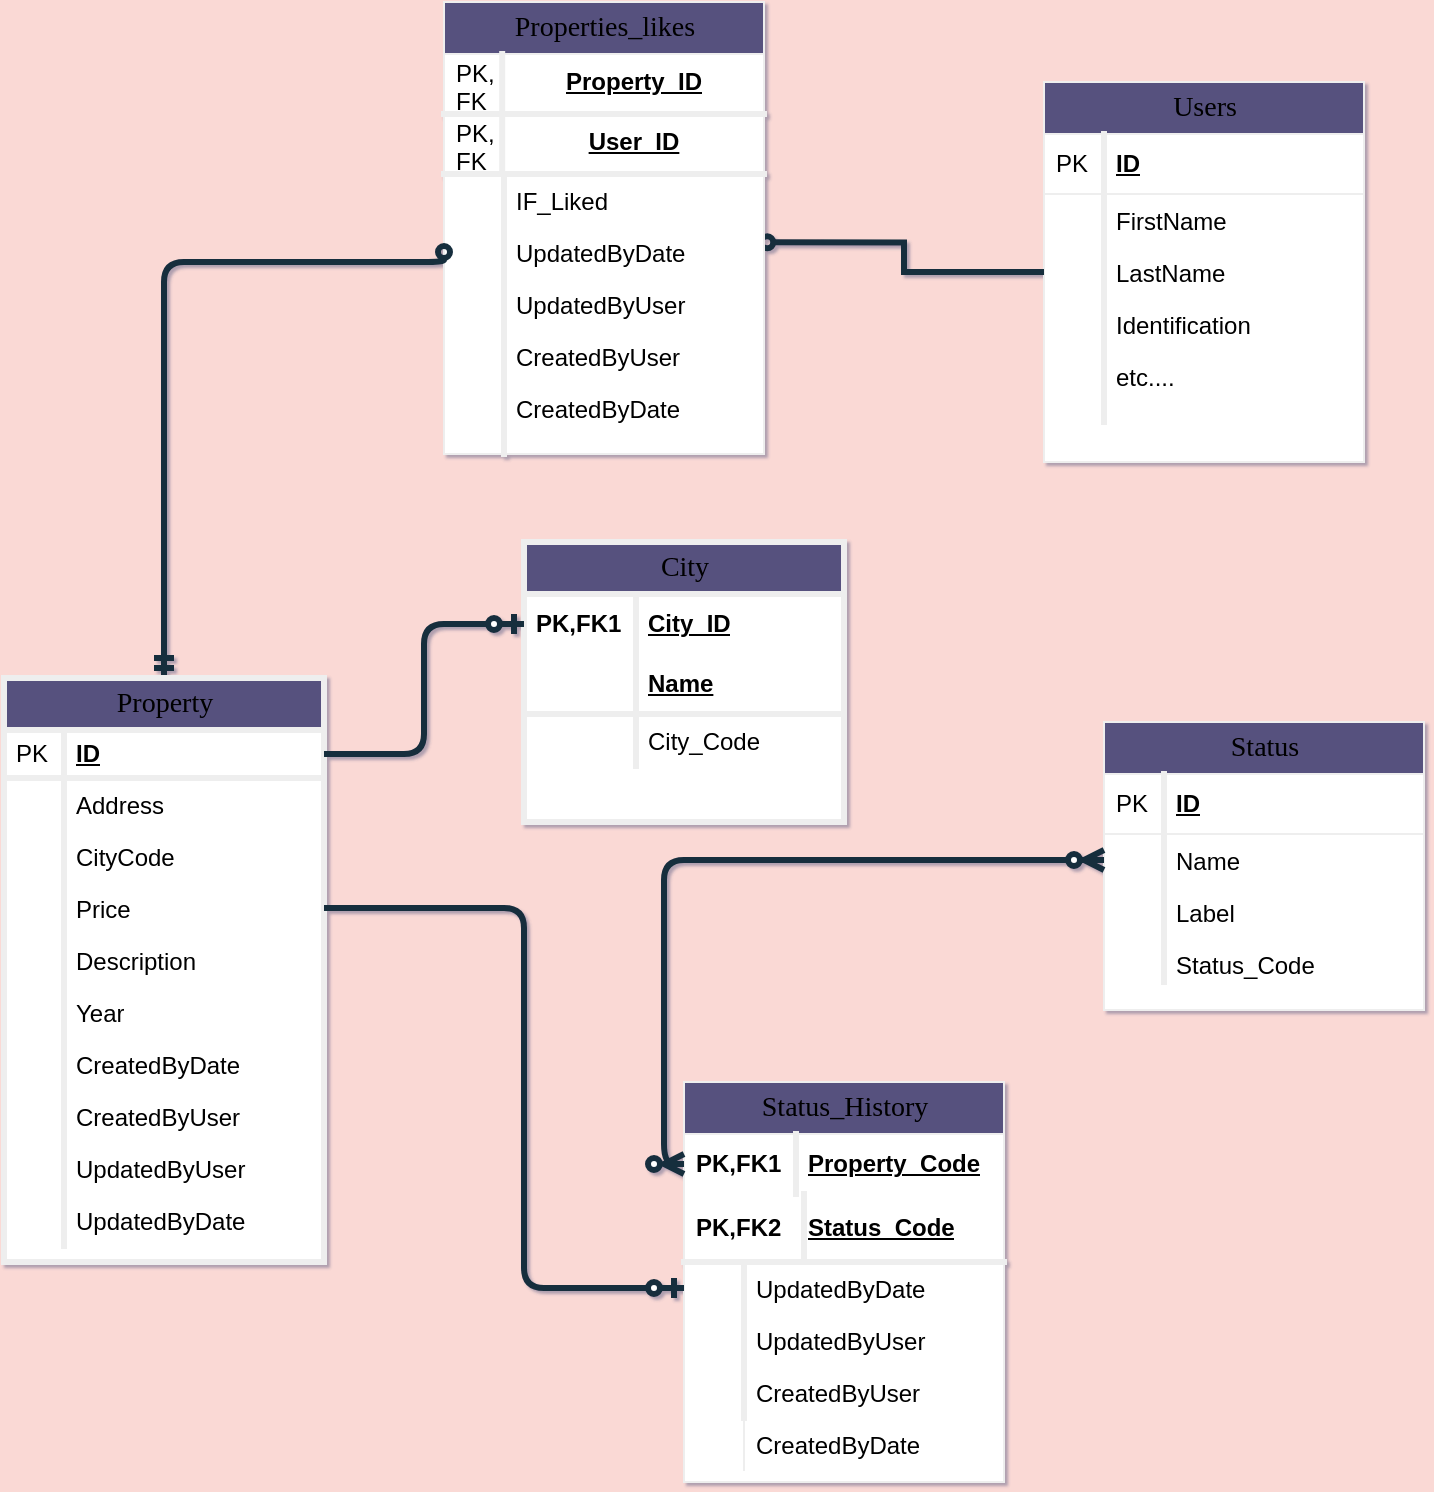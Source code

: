 <mxfile version="20.3.3" type="google"><diagram name="Page-1" id="e56a1550-8fbb-45ad-956c-1786394a9013"><mxGraphModel grid="1" page="1" gridSize="10" guides="1" tooltips="1" connect="1" arrows="1" fold="1" pageScale="1" pageWidth="1100" pageHeight="850" background="#FAD9D5" math="0" shadow="1"><root><mxCell id="0"/><mxCell id="1" parent="0"/><mxCell id="2e49270ec7c68f3f-1" value="City" style="swimlane;html=1;fontStyle=0;childLayout=stackLayout;horizontal=1;startSize=26;fillColor=#56517E;horizontalStack=0;resizeParent=1;resizeLast=0;collapsible=1;marginBottom=0;swimlaneFillColor=#ffffff;align=center;rounded=0;shadow=0;comic=0;labelBackgroundColor=none;strokeWidth=3;fontFamily=Verdana;fontSize=14;strokeColor=#EEEEEE;fontColor=#000000;" vertex="1" parent="1"><mxGeometry x="470" y="300" width="160" height="140" as="geometry"/></mxCell><mxCell id="2e49270ec7c68f3f-2" value="City_ID" style="shape=partialRectangle;top=0;left=0;right=0;bottom=0;html=1;align=left;verticalAlign=middle;fillColor=none;spacingLeft=60;spacingRight=4;whiteSpace=wrap;overflow=hidden;rotatable=0;points=[[0,0.5],[1,0.5]];portConstraint=eastwest;dropTarget=0;fontStyle=5;strokeColor=#EEEEEE;fontColor=#000000;strokeWidth=3;" vertex="1" parent="2e49270ec7c68f3f-1"><mxGeometry y="26" width="160" height="30" as="geometry"/></mxCell><mxCell id="2e49270ec7c68f3f-3" value="PK,FK1" style="shape=partialRectangle;fontStyle=1;top=0;left=0;bottom=0;html=1;fillColor=none;align=left;verticalAlign=middle;spacingLeft=4;spacingRight=4;whiteSpace=wrap;overflow=hidden;rotatable=0;points=[];portConstraint=eastwest;part=1;strokeColor=#EEEEEE;fontColor=#000000;strokeWidth=3;" vertex="1" connectable="0" parent="2e49270ec7c68f3f-2"><mxGeometry width="56" height="30" as="geometry"/></mxCell><mxCell id="2e49270ec7c68f3f-4" value="Name" style="shape=partialRectangle;top=0;left=0;right=0;bottom=1;html=1;align=left;verticalAlign=middle;fillColor=none;spacingLeft=60;spacingRight=4;whiteSpace=wrap;overflow=hidden;rotatable=0;points=[[0,0.5],[1,0.5]];portConstraint=eastwest;dropTarget=0;fontStyle=5;strokeColor=#EEEEEE;fontColor=#000000;strokeWidth=3;" vertex="1" parent="2e49270ec7c68f3f-1"><mxGeometry y="56" width="160" height="30" as="geometry"/></mxCell><mxCell id="2e49270ec7c68f3f-5" value="" style="shape=partialRectangle;fontStyle=1;top=0;left=0;bottom=0;html=1;fillColor=none;align=left;verticalAlign=middle;spacingLeft=4;spacingRight=4;whiteSpace=wrap;overflow=hidden;rotatable=0;points=[];portConstraint=eastwest;part=1;strokeColor=#EEEEEE;fontColor=#000000;strokeWidth=3;" connectable="0" vertex="1" parent="2e49270ec7c68f3f-4"><mxGeometry width="56" height="30" as="geometry"/></mxCell><mxCell id="2e49270ec7c68f3f-6" value="City_Code" style="shape=partialRectangle;top=0;left=0;right=0;bottom=0;html=1;align=left;verticalAlign=top;fillColor=none;spacingLeft=60;spacingRight=4;whiteSpace=wrap;overflow=hidden;rotatable=0;points=[[0,0.5],[1,0.5]];portConstraint=eastwest;dropTarget=0;strokeColor=#EEEEEE;fontColor=#000000;strokeWidth=3;" vertex="1" parent="2e49270ec7c68f3f-1"><mxGeometry y="86" width="160" height="26" as="geometry"/></mxCell><mxCell id="2e49270ec7c68f3f-7" value="" style="shape=partialRectangle;top=0;left=0;bottom=0;html=1;fillColor=none;align=left;verticalAlign=top;spacingLeft=4;spacingRight=4;whiteSpace=wrap;overflow=hidden;rotatable=0;points=[];portConstraint=eastwest;part=1;strokeColor=#EEEEEE;fontColor=#000000;strokeWidth=3;" vertex="1" connectable="0" parent="2e49270ec7c68f3f-6"><mxGeometry width="56" height="26" as="geometry"/></mxCell><mxCell id="2e49270ec7c68f3f-8" value="Users" style="swimlane;html=1;fontStyle=0;childLayout=stackLayout;horizontal=1;startSize=26;fillColor=#56517E;horizontalStack=0;resizeParent=1;resizeLast=0;collapsible=1;marginBottom=0;swimlaneFillColor=#ffffff;align=center;rounded=0;shadow=0;comic=0;labelBackgroundColor=none;strokeWidth=1;fontFamily=Verdana;fontSize=14;swimlaneLine=1;strokeColor=#EEEEEE;fontColor=#000000;" vertex="1" parent="1"><mxGeometry x="730" y="70" width="160" height="190" as="geometry"/></mxCell><mxCell id="2e49270ec7c68f3f-9" value="ID" style="shape=partialRectangle;top=0;left=0;right=0;bottom=1;html=1;align=left;verticalAlign=middle;fillColor=none;spacingLeft=34;spacingRight=4;whiteSpace=wrap;overflow=hidden;rotatable=0;points=[[0,0.5],[1,0.5]];portConstraint=eastwest;dropTarget=0;fontStyle=5;strokeColor=#EEEEEE;fontColor=#000000;" vertex="1" parent="2e49270ec7c68f3f-8"><mxGeometry y="26" width="160" height="30" as="geometry"/></mxCell><mxCell id="2e49270ec7c68f3f-10" value="PK" style="shape=partialRectangle;top=0;left=0;bottom=0;html=1;fillColor=none;align=left;verticalAlign=middle;spacingLeft=4;spacingRight=4;whiteSpace=wrap;overflow=hidden;rotatable=0;points=[];portConstraint=eastwest;part=1;strokeColor=#EEEEEE;fontColor=#000000;strokeWidth=3;" vertex="1" connectable="0" parent="2e49270ec7c68f3f-9"><mxGeometry width="30" height="30" as="geometry"/></mxCell><mxCell id="2e49270ec7c68f3f-11" value="FirstName" style="shape=partialRectangle;top=0;left=0;right=0;bottom=0;html=1;align=left;verticalAlign=top;fillColor=none;spacingLeft=34;spacingRight=4;whiteSpace=wrap;overflow=hidden;rotatable=0;points=[[0,0.5],[1,0.5]];portConstraint=eastwest;dropTarget=0;strokeColor=#EEEEEE;fontColor=#000000;" vertex="1" parent="2e49270ec7c68f3f-8"><mxGeometry y="56" width="160" height="26" as="geometry"/></mxCell><mxCell id="2e49270ec7c68f3f-12" value="" style="shape=partialRectangle;top=0;left=0;bottom=0;html=1;fillColor=none;align=left;verticalAlign=top;spacingLeft=4;spacingRight=4;whiteSpace=wrap;overflow=hidden;rotatable=0;points=[];portConstraint=eastwest;part=1;strokeColor=#EEEEEE;fontColor=#000000;strokeWidth=3;" vertex="1" connectable="0" parent="2e49270ec7c68f3f-11"><mxGeometry width="30" height="26" as="geometry"/></mxCell><mxCell id="3BH56TQerW1DQNUdhVZi-28" value="LastName" style="shape=partialRectangle;top=0;left=0;right=0;bottom=0;html=1;align=left;verticalAlign=top;fillColor=none;spacingLeft=34;spacingRight=4;whiteSpace=wrap;overflow=hidden;rotatable=0;points=[[0,0.5],[1,0.5]];portConstraint=eastwest;dropTarget=0;strokeColor=#EEEEEE;fontColor=#000000;" vertex="1" parent="2e49270ec7c68f3f-8"><mxGeometry y="82" width="160" height="26" as="geometry"/></mxCell><mxCell id="3BH56TQerW1DQNUdhVZi-29" value="" style="shape=partialRectangle;top=0;left=0;bottom=0;html=1;fillColor=none;align=left;verticalAlign=top;spacingLeft=4;spacingRight=4;whiteSpace=wrap;overflow=hidden;rotatable=0;points=[];portConstraint=eastwest;part=1;strokeColor=#EEEEEE;fontColor=#000000;strokeWidth=3;" connectable="0" vertex="1" parent="3BH56TQerW1DQNUdhVZi-28"><mxGeometry width="30" height="26" as="geometry"/></mxCell><mxCell id="3BH56TQerW1DQNUdhVZi-30" value="Identification" style="shape=partialRectangle;top=0;left=0;right=0;bottom=0;html=1;align=left;verticalAlign=top;fillColor=none;spacingLeft=34;spacingRight=4;whiteSpace=wrap;overflow=hidden;rotatable=0;points=[[0,0.5],[1,0.5]];portConstraint=eastwest;dropTarget=0;strokeColor=#EEEEEE;fontColor=#000000;" vertex="1" parent="2e49270ec7c68f3f-8"><mxGeometry y="108" width="160" height="26" as="geometry"/></mxCell><mxCell id="3BH56TQerW1DQNUdhVZi-31" value="" style="shape=partialRectangle;top=0;left=0;bottom=0;html=1;fillColor=none;align=left;verticalAlign=top;spacingLeft=4;spacingRight=4;whiteSpace=wrap;overflow=hidden;rotatable=0;points=[];portConstraint=eastwest;part=1;strokeColor=#EEEEEE;fontColor=#000000;strokeWidth=3;" connectable="0" vertex="1" parent="3BH56TQerW1DQNUdhVZi-30"><mxGeometry width="30" height="26" as="geometry"/></mxCell><mxCell id="3BH56TQerW1DQNUdhVZi-32" value="etc...." style="shape=partialRectangle;top=0;left=0;right=0;bottom=0;html=1;align=left;verticalAlign=top;fillColor=none;spacingLeft=34;spacingRight=4;whiteSpace=wrap;overflow=hidden;rotatable=0;points=[[0,0.5],[1,0.5]];portConstraint=eastwest;dropTarget=0;strokeColor=#EEEEEE;fontColor=#000000;" vertex="1" parent="2e49270ec7c68f3f-8"><mxGeometry y="134" width="160" height="26" as="geometry"/></mxCell><mxCell id="3BH56TQerW1DQNUdhVZi-33" value="" style="shape=partialRectangle;top=0;left=0;bottom=0;html=1;fillColor=none;align=left;verticalAlign=top;spacingLeft=4;spacingRight=4;whiteSpace=wrap;overflow=hidden;rotatable=0;points=[];portConstraint=eastwest;part=1;strokeColor=#EEEEEE;fontColor=#000000;strokeWidth=3;" connectable="0" vertex="1" parent="3BH56TQerW1DQNUdhVZi-32"><mxGeometry width="30" height="26" as="geometry"/></mxCell><mxCell id="2e49270ec7c68f3f-17" value="" style="shape=partialRectangle;top=0;left=0;right=0;bottom=0;html=1;align=left;verticalAlign=top;fillColor=none;spacingLeft=34;spacingRight=4;whiteSpace=wrap;overflow=hidden;rotatable=0;points=[[0,0.5],[1,0.5]];portConstraint=eastwest;dropTarget=0;strokeColor=#EEEEEE;fontColor=#000000;" vertex="1" parent="2e49270ec7c68f3f-8"><mxGeometry y="160" width="160" height="10" as="geometry"/></mxCell><mxCell id="2e49270ec7c68f3f-18" value="" style="shape=partialRectangle;top=0;left=0;bottom=0;html=1;fillColor=none;align=left;verticalAlign=top;spacingLeft=4;spacingRight=4;whiteSpace=wrap;overflow=hidden;rotatable=0;points=[];portConstraint=eastwest;part=1;strokeColor=#EEEEEE;fontColor=#000000;strokeWidth=3;" vertex="1" connectable="0" parent="2e49270ec7c68f3f-17"><mxGeometry width="30" height="10" as="geometry"/></mxCell><mxCell id="3BH56TQerW1DQNUdhVZi-44" style="edgeStyle=orthogonalEdgeStyle;rounded=0;orthogonalLoop=1;jettySize=auto;html=1;entryX=1.01;entryY=0.314;entryDx=0;entryDy=0;entryPerimeter=0;strokeColor=#182E3E;fontColor=#000000;horizontal=0;verticalAlign=top;endArrow=oval;endFill=0;strokeWidth=3;" edge="1" parent="1" source="2e49270ec7c68f3f-8" target="3BH56TQerW1DQNUdhVZi-42"><mxGeometry relative="1" as="geometry"/></mxCell><mxCell id="2e49270ec7c68f3f-19" value="Status" style="swimlane;html=1;fontStyle=0;childLayout=stackLayout;horizontal=1;startSize=26;fillColor=#56517E;horizontalStack=0;resizeParent=1;resizeLast=0;collapsible=1;marginBottom=0;swimlaneFillColor=#ffffff;align=center;rounded=0;shadow=0;comic=0;labelBackgroundColor=none;strokeWidth=1;fontFamily=Verdana;fontSize=14;strokeColor=#EEEEEE;fontColor=#000000;" vertex="1" parent="1"><mxGeometry x="760" y="390" width="160" height="144" as="geometry"/></mxCell><mxCell id="2e49270ec7c68f3f-20" value="ID" style="shape=partialRectangle;top=0;left=0;right=0;bottom=1;html=1;align=left;verticalAlign=middle;fillColor=none;spacingLeft=34;spacingRight=4;whiteSpace=wrap;overflow=hidden;rotatable=0;points=[[0,0.5],[1,0.5]];portConstraint=eastwest;dropTarget=0;fontStyle=5;strokeColor=#EEEEEE;fontColor=#000000;" vertex="1" parent="2e49270ec7c68f3f-19"><mxGeometry y="26" width="160" height="30" as="geometry"/></mxCell><mxCell id="2e49270ec7c68f3f-21" value="PK" style="shape=partialRectangle;top=0;left=0;bottom=0;html=1;fillColor=none;align=left;verticalAlign=middle;spacingLeft=4;spacingRight=4;whiteSpace=wrap;overflow=hidden;rotatable=0;points=[];portConstraint=eastwest;part=1;strokeColor=#EEEEEE;fontColor=#000000;strokeWidth=3;" vertex="1" connectable="0" parent="2e49270ec7c68f3f-20"><mxGeometry width="30" height="30" as="geometry"/></mxCell><mxCell id="2e49270ec7c68f3f-22" value="Name" style="shape=partialRectangle;top=0;left=0;right=0;bottom=0;html=1;align=left;verticalAlign=top;fillColor=none;spacingLeft=34;spacingRight=4;whiteSpace=wrap;overflow=hidden;rotatable=0;points=[[0,0.5],[1,0.5]];portConstraint=eastwest;dropTarget=0;strokeColor=#EEEEEE;fontColor=#000000;" vertex="1" parent="2e49270ec7c68f3f-19"><mxGeometry y="56" width="160" height="26" as="geometry"/></mxCell><mxCell id="2e49270ec7c68f3f-23" value="" style="shape=partialRectangle;top=0;left=0;bottom=0;html=1;fillColor=none;align=left;verticalAlign=top;spacingLeft=4;spacingRight=4;whiteSpace=wrap;overflow=hidden;rotatable=0;points=[];portConstraint=eastwest;part=1;strokeColor=#EEEEEE;fontColor=#000000;strokeWidth=3;" vertex="1" connectable="0" parent="2e49270ec7c68f3f-22"><mxGeometry width="30" height="26" as="geometry"/></mxCell><mxCell id="2e49270ec7c68f3f-24" value="Label" style="shape=partialRectangle;top=0;left=0;right=0;bottom=0;html=1;align=left;verticalAlign=top;fillColor=none;spacingLeft=34;spacingRight=4;whiteSpace=wrap;overflow=hidden;rotatable=0;points=[[0,0.5],[1,0.5]];portConstraint=eastwest;dropTarget=0;strokeColor=#EEEEEE;fontColor=#000000;" vertex="1" parent="2e49270ec7c68f3f-19"><mxGeometry y="82" width="160" height="26" as="geometry"/></mxCell><mxCell id="2e49270ec7c68f3f-25" value="" style="shape=partialRectangle;top=0;left=0;bottom=0;html=1;fillColor=none;align=left;verticalAlign=top;spacingLeft=4;spacingRight=4;whiteSpace=wrap;overflow=hidden;rotatable=0;points=[];portConstraint=eastwest;part=1;strokeColor=#EEEEEE;fontColor=#000000;strokeWidth=3;" vertex="1" connectable="0" parent="2e49270ec7c68f3f-24"><mxGeometry width="30" height="26" as="geometry"/></mxCell><mxCell id="2e49270ec7c68f3f-28" value="Status_Code" style="shape=partialRectangle;top=0;left=0;right=0;bottom=0;html=1;align=left;verticalAlign=top;fillColor=none;spacingLeft=34;spacingRight=4;whiteSpace=wrap;overflow=hidden;rotatable=0;points=[[0,0.5],[1,0.5]];portConstraint=eastwest;dropTarget=0;strokeColor=#EEEEEE;fontColor=#000000;" vertex="1" parent="2e49270ec7c68f3f-19"><mxGeometry y="108" width="160" height="22" as="geometry"/></mxCell><mxCell id="2e49270ec7c68f3f-29" value="" style="shape=partialRectangle;top=0;left=0;bottom=0;html=1;fillColor=none;align=left;verticalAlign=top;spacingLeft=4;spacingRight=4;whiteSpace=wrap;overflow=hidden;rotatable=0;points=[];portConstraint=eastwest;part=1;strokeColor=#EEEEEE;fontColor=#000000;strokeWidth=3;" vertex="1" connectable="0" parent="2e49270ec7c68f3f-28"><mxGeometry width="30" height="22" as="geometry"/></mxCell><mxCell id="2e49270ec7c68f3f-30" value="Properties_likes" style="swimlane;html=1;fontStyle=0;childLayout=stackLayout;horizontal=1;startSize=26;fillColor=#56517E;horizontalStack=0;resizeParent=1;resizeLast=0;collapsible=1;marginBottom=0;swimlaneFillColor=#ffffff;align=center;rounded=0;shadow=0;comic=0;labelBackgroundColor=none;strokeWidth=1;fontFamily=Verdana;fontSize=14;strokeColor=#EEEEEE;fontColor=#000000;" vertex="1" parent="1"><mxGeometry x="430" y="30" width="160" height="226" as="geometry"/></mxCell><mxCell id="2e49270ec7c68f3f-31" value="Property_ID" style="shape=partialRectangle;top=0;left=0;right=0;bottom=1;html=1;align=center;verticalAlign=top;fillColor=none;spacingLeft=34;spacingRight=4;whiteSpace=wrap;overflow=hidden;rotatable=0;points=[[0,0.5],[1,0.5]];portConstraint=eastwest;dropTarget=0;fontStyle=5;strokeColor=#EEEEEE;fontColor=#000000;strokeWidth=3;" vertex="1" parent="2e49270ec7c68f3f-30"><mxGeometry y="26" width="160" height="30" as="geometry"/></mxCell><mxCell id="2e49270ec7c68f3f-32" value="PK, FK 1" style="shape=partialRectangle;top=0;left=0;bottom=0;html=1;fillColor=none;align=left;verticalAlign=middle;spacingLeft=4;spacingRight=4;whiteSpace=wrap;overflow=hidden;rotatable=0;points=[];portConstraint=eastwest;part=1;strokeColor=#EEEEEE;fontColor=#000000;strokeWidth=3;" vertex="1" connectable="0" parent="2e49270ec7c68f3f-31"><mxGeometry width="29.091" height="30" as="geometry"/></mxCell><mxCell id="3BH56TQerW1DQNUdhVZi-34" value="User_ID" style="shape=partialRectangle;top=0;left=0;right=0;bottom=1;html=1;align=center;verticalAlign=top;fillColor=none;spacingLeft=34;spacingRight=4;whiteSpace=wrap;overflow=hidden;rotatable=0;points=[[0,0.5],[1,0.5]];portConstraint=eastwest;dropTarget=0;fontStyle=5;strokeColor=#EEEEEE;fontColor=#000000;strokeWidth=3;" vertex="1" parent="2e49270ec7c68f3f-30"><mxGeometry y="56" width="160" height="30" as="geometry"/></mxCell><mxCell id="3BH56TQerW1DQNUdhVZi-35" value="PK, FK 1" style="shape=partialRectangle;top=0;left=0;bottom=0;html=1;fillColor=none;align=left;verticalAlign=middle;spacingLeft=4;spacingRight=4;whiteSpace=wrap;overflow=hidden;rotatable=0;points=[];portConstraint=eastwest;part=1;strokeColor=#EEEEEE;fontColor=#000000;strokeWidth=3;" connectable="0" vertex="1" parent="3BH56TQerW1DQNUdhVZi-34"><mxGeometry width="29.091" height="30" as="geometry"/></mxCell><mxCell id="2e49270ec7c68f3f-33" value="IF_Liked&lt;br&gt;" style="shape=partialRectangle;top=0;left=0;right=0;bottom=0;html=1;align=left;verticalAlign=top;fillColor=none;spacingLeft=34;spacingRight=4;whiteSpace=wrap;overflow=hidden;rotatable=0;points=[[0,0.5],[1,0.5]];portConstraint=eastwest;dropTarget=0;strokeColor=#EEEEEE;fontColor=#000000;strokeWidth=3;" vertex="1" parent="2e49270ec7c68f3f-30"><mxGeometry y="86" width="160" height="26" as="geometry"/></mxCell><mxCell id="2e49270ec7c68f3f-34" value="" style="shape=partialRectangle;top=0;left=0;bottom=0;html=1;fillColor=none;align=left;verticalAlign=top;spacingLeft=4;spacingRight=4;whiteSpace=wrap;overflow=hidden;rotatable=0;points=[];portConstraint=eastwest;part=1;strokeColor=#EEEEEE;fontColor=#000000;strokeWidth=3;" vertex="1" connectable="0" parent="2e49270ec7c68f3f-33"><mxGeometry width="30" height="26" as="geometry"/></mxCell><mxCell id="3BH56TQerW1DQNUdhVZi-42" value="UpdatedByDate" style="shape=partialRectangle;top=0;left=0;right=0;bottom=0;html=1;align=left;verticalAlign=top;fillColor=none;spacingLeft=34;spacingRight=4;whiteSpace=wrap;overflow=hidden;rotatable=0;points=[[0,0.5],[1,0.5]];portConstraint=eastwest;dropTarget=0;strokeColor=#EEEEEE;fontColor=#000000;strokeWidth=3;" vertex="1" parent="2e49270ec7c68f3f-30"><mxGeometry y="112" width="160" height="26" as="geometry"/></mxCell><mxCell id="3BH56TQerW1DQNUdhVZi-43" value="" style="shape=partialRectangle;top=0;left=0;bottom=0;html=1;fillColor=none;align=left;verticalAlign=top;spacingLeft=4;spacingRight=4;whiteSpace=wrap;overflow=hidden;rotatable=0;points=[];portConstraint=eastwest;part=1;strokeColor=#EEEEEE;fontColor=#000000;strokeWidth=3;" connectable="0" vertex="1" parent="3BH56TQerW1DQNUdhVZi-42"><mxGeometry width="30" height="26" as="geometry"/></mxCell><mxCell id="3BH56TQerW1DQNUdhVZi-40" value="UpdatedByUser" style="shape=partialRectangle;top=0;left=0;right=0;bottom=0;html=1;align=left;verticalAlign=top;fillColor=none;spacingLeft=34;spacingRight=4;whiteSpace=wrap;overflow=hidden;rotatable=0;points=[[0,0.5],[1,0.5]];portConstraint=eastwest;dropTarget=0;strokeColor=#EEEEEE;fontColor=#000000;strokeWidth=3;" vertex="1" parent="2e49270ec7c68f3f-30"><mxGeometry y="138" width="160" height="26" as="geometry"/></mxCell><mxCell id="3BH56TQerW1DQNUdhVZi-41" value="" style="shape=partialRectangle;top=0;left=0;bottom=0;html=1;fillColor=none;align=left;verticalAlign=top;spacingLeft=4;spacingRight=4;whiteSpace=wrap;overflow=hidden;rotatable=0;points=[];portConstraint=eastwest;part=1;strokeColor=#EEEEEE;fontColor=#000000;strokeWidth=3;" connectable="0" vertex="1" parent="3BH56TQerW1DQNUdhVZi-40"><mxGeometry width="30" height="26" as="geometry"/></mxCell><mxCell id="3BH56TQerW1DQNUdhVZi-38" value="CreatedByUser" style="shape=partialRectangle;top=0;left=0;right=0;bottom=0;html=1;align=left;verticalAlign=top;fillColor=none;spacingLeft=34;spacingRight=4;whiteSpace=wrap;overflow=hidden;rotatable=0;points=[[0,0.5],[1,0.5]];portConstraint=eastwest;dropTarget=0;strokeColor=#EEEEEE;fontColor=#000000;strokeWidth=3;" vertex="1" parent="2e49270ec7c68f3f-30"><mxGeometry y="164" width="160" height="26" as="geometry"/></mxCell><mxCell id="3BH56TQerW1DQNUdhVZi-39" value="" style="shape=partialRectangle;top=0;left=0;bottom=0;html=1;fillColor=none;align=left;verticalAlign=top;spacingLeft=4;spacingRight=4;whiteSpace=wrap;overflow=hidden;rotatable=0;points=[];portConstraint=eastwest;part=1;strokeColor=#EEEEEE;fontColor=#000000;strokeWidth=3;" connectable="0" vertex="1" parent="3BH56TQerW1DQNUdhVZi-38"><mxGeometry width="30" height="26" as="geometry"/></mxCell><mxCell id="3BH56TQerW1DQNUdhVZi-36" value="CreatedByDate" style="shape=partialRectangle;top=0;left=0;right=0;bottom=0;html=1;align=left;verticalAlign=top;fillColor=none;spacingLeft=34;spacingRight=4;whiteSpace=wrap;overflow=hidden;rotatable=0;points=[[0,0.5],[1,0.5]];portConstraint=eastwest;dropTarget=0;strokeColor=#EEEEEE;fontColor=#000000;strokeWidth=3;" vertex="1" parent="2e49270ec7c68f3f-30"><mxGeometry y="190" width="160" height="26" as="geometry"/></mxCell><mxCell id="3BH56TQerW1DQNUdhVZi-37" value="" style="shape=partialRectangle;top=0;left=0;bottom=0;html=1;fillColor=none;align=left;verticalAlign=top;spacingLeft=4;spacingRight=4;whiteSpace=wrap;overflow=hidden;rotatable=0;points=[];portConstraint=eastwest;part=1;strokeColor=#EEEEEE;fontColor=#000000;strokeWidth=3;" connectable="0" vertex="1" parent="3BH56TQerW1DQNUdhVZi-36"><mxGeometry width="30" height="26" as="geometry"/></mxCell><mxCell id="2e49270ec7c68f3f-39" value="" style="shape=partialRectangle;top=0;left=0;right=0;bottom=0;html=1;align=left;verticalAlign=top;fillColor=none;spacingLeft=34;spacingRight=4;whiteSpace=wrap;overflow=hidden;rotatable=0;points=[[0,0.5],[1,0.5]];portConstraint=eastwest;dropTarget=0;strokeColor=#EEEEEE;fontColor=#000000;strokeWidth=3;" vertex="1" parent="2e49270ec7c68f3f-30"><mxGeometry y="216" width="160" height="10" as="geometry"/></mxCell><mxCell id="2e49270ec7c68f3f-40" value="" style="shape=partialRectangle;top=0;left=0;bottom=0;html=1;fillColor=none;align=left;verticalAlign=top;spacingLeft=4;spacingRight=4;whiteSpace=wrap;overflow=hidden;rotatable=0;points=[];portConstraint=eastwest;part=1;strokeColor=#EEEEEE;fontColor=#000000;strokeWidth=3;" vertex="1" connectable="0" parent="2e49270ec7c68f3f-39"><mxGeometry width="30" height="10" as="geometry"/></mxCell><mxCell id="2e49270ec7c68f3f-48" value="Status_History" style="swimlane;html=1;fontStyle=0;childLayout=stackLayout;horizontal=1;startSize=26;fillColor=#56517E;horizontalStack=0;resizeParent=1;resizeLast=0;collapsible=1;marginBottom=0;swimlaneFillColor=#ffffff;align=center;rounded=0;shadow=0;comic=0;labelBackgroundColor=none;strokeWidth=1;fontFamily=Verdana;fontSize=14;strokeColor=#EEEEEE;fontColor=#000000;" vertex="1" parent="1"><mxGeometry x="550" y="570" width="160" height="200" as="geometry"/></mxCell><mxCell id="2e49270ec7c68f3f-49" value="Property_Code" style="shape=partialRectangle;top=0;left=0;right=0;bottom=0;html=1;align=left;verticalAlign=middle;fillColor=none;spacingLeft=60;spacingRight=4;whiteSpace=wrap;overflow=hidden;rotatable=0;points=[[0,0.5],[1,0.5]];portConstraint=eastwest;dropTarget=0;fontStyle=5;strokeColor=#EEEEEE;fontColor=#000000;strokeWidth=3;" vertex="1" parent="2e49270ec7c68f3f-48"><mxGeometry y="26" width="160" height="30" as="geometry"/></mxCell><mxCell id="2e49270ec7c68f3f-50" value="PK,FK1" style="shape=partialRectangle;fontStyle=1;top=0;left=0;bottom=0;html=1;fillColor=none;align=left;verticalAlign=middle;spacingLeft=4;spacingRight=4;whiteSpace=wrap;overflow=hidden;rotatable=0;points=[];portConstraint=eastwest;part=1;strokeColor=#EEEEEE;fontColor=#000000;strokeWidth=3;" connectable="0" vertex="1" parent="2e49270ec7c68f3f-49"><mxGeometry width="56" height="30" as="geometry"/></mxCell><mxCell id="2e49270ec7c68f3f-51" value="Status_Code" style="shape=partialRectangle;top=0;left=0;right=0;bottom=1;html=1;align=left;verticalAlign=middle;fillColor=none;spacingLeft=60;spacingRight=4;whiteSpace=wrap;overflow=hidden;rotatable=0;points=[[0,0.5],[1,0.5]];portConstraint=eastwest;dropTarget=0;fontStyle=5;strokeColor=#EEEEEE;fontColor=#000000;strokeWidth=3;" vertex="1" parent="2e49270ec7c68f3f-48"><mxGeometry y="56" width="160" height="34" as="geometry"/></mxCell><mxCell id="2e49270ec7c68f3f-52" value="PK,FK2" style="shape=partialRectangle;fontStyle=1;top=0;left=0;bottom=0;html=1;fillColor=none;align=left;verticalAlign=middle;spacingLeft=4;spacingRight=4;whiteSpace=wrap;overflow=hidden;rotatable=0;points=[];portConstraint=eastwest;part=1;strokeColor=#EEEEEE;fontColor=#000000;strokeWidth=3;" vertex="1" connectable="0" parent="2e49270ec7c68f3f-51"><mxGeometry width="60" height="34" as="geometry"/></mxCell><mxCell id="3BH56TQerW1DQNUdhVZi-24" value="UpdatedByDate" style="shape=partialRectangle;top=0;left=0;right=0;bottom=0;html=1;align=left;verticalAlign=top;fillColor=none;spacingLeft=34;spacingRight=4;whiteSpace=wrap;overflow=hidden;rotatable=0;points=[[0,0.5],[1,0.5]];portConstraint=eastwest;dropTarget=0;strokeColor=#EEEEEE;fontColor=#000000;strokeWidth=3;" vertex="1" parent="2e49270ec7c68f3f-48"><mxGeometry y="90" width="160" height="26" as="geometry"/></mxCell><mxCell id="3BH56TQerW1DQNUdhVZi-25" value="" style="shape=partialRectangle;top=0;left=0;bottom=0;html=1;fillColor=none;align=left;verticalAlign=top;spacingLeft=4;spacingRight=4;whiteSpace=wrap;overflow=hidden;rotatable=0;points=[];portConstraint=eastwest;part=1;strokeColor=#EEEEEE;fontColor=#000000;strokeWidth=3;" connectable="0" vertex="1" parent="3BH56TQerW1DQNUdhVZi-24"><mxGeometry width="30" height="26" as="geometry"/></mxCell><mxCell id="3BH56TQerW1DQNUdhVZi-22" value="UpdatedByUser" style="shape=partialRectangle;top=0;left=0;right=0;bottom=0;html=1;align=left;verticalAlign=top;fillColor=none;spacingLeft=34;spacingRight=4;whiteSpace=wrap;overflow=hidden;rotatable=0;points=[[0,0.5],[1,0.5]];portConstraint=eastwest;dropTarget=0;strokeColor=#EEEEEE;fontColor=#000000;strokeWidth=3;" vertex="1" parent="2e49270ec7c68f3f-48"><mxGeometry y="116" width="160" height="26" as="geometry"/></mxCell><mxCell id="3BH56TQerW1DQNUdhVZi-23" value="" style="shape=partialRectangle;top=0;left=0;bottom=0;html=1;fillColor=none;align=left;verticalAlign=top;spacingLeft=4;spacingRight=4;whiteSpace=wrap;overflow=hidden;rotatable=0;points=[];portConstraint=eastwest;part=1;strokeColor=#EEEEEE;fontColor=#000000;strokeWidth=3;" connectable="0" vertex="1" parent="3BH56TQerW1DQNUdhVZi-22"><mxGeometry width="30" height="26" as="geometry"/></mxCell><mxCell id="3BH56TQerW1DQNUdhVZi-20" value="CreatedByUser" style="shape=partialRectangle;top=0;left=0;right=0;bottom=0;html=1;align=left;verticalAlign=top;fillColor=none;spacingLeft=34;spacingRight=4;whiteSpace=wrap;overflow=hidden;rotatable=0;points=[[0,0.5],[1,0.5]];portConstraint=eastwest;dropTarget=0;strokeColor=#EEEEEE;fontColor=#000000;strokeWidth=3;" vertex="1" parent="2e49270ec7c68f3f-48"><mxGeometry y="142" width="160" height="26" as="geometry"/></mxCell><mxCell id="3BH56TQerW1DQNUdhVZi-21" value="" style="shape=partialRectangle;top=0;left=0;bottom=0;html=1;fillColor=none;align=left;verticalAlign=top;spacingLeft=4;spacingRight=4;whiteSpace=wrap;overflow=hidden;rotatable=0;points=[];portConstraint=eastwest;part=1;strokeColor=#EEEEEE;fontColor=#000000;strokeWidth=3;" connectable="0" vertex="1" parent="3BH56TQerW1DQNUdhVZi-20"><mxGeometry width="30" height="26" as="geometry"/></mxCell><mxCell id="3BH56TQerW1DQNUdhVZi-18" value="CreatedByDate" style="shape=partialRectangle;top=0;left=0;right=0;bottom=0;html=1;align=left;verticalAlign=top;fillColor=none;spacingLeft=34;spacingRight=4;whiteSpace=wrap;overflow=hidden;rotatable=0;points=[[0,0.5],[1,0.5]];portConstraint=eastwest;dropTarget=0;strokeColor=#EEEEEE;fontColor=#000000;" vertex="1" parent="2e49270ec7c68f3f-48"><mxGeometry y="168" width="160" height="26" as="geometry"/></mxCell><mxCell id="3BH56TQerW1DQNUdhVZi-19" value="" style="shape=partialRectangle;top=0;left=0;bottom=0;html=1;fillColor=none;align=left;verticalAlign=top;spacingLeft=4;spacingRight=4;whiteSpace=wrap;overflow=hidden;rotatable=0;points=[];portConstraint=eastwest;part=1;strokeColor=#EEEEEE;fontColor=#000000;" connectable="0" vertex="1" parent="3BH56TQerW1DQNUdhVZi-18"><mxGeometry width="30" height="26" as="geometry"/></mxCell><mxCell id="2e49270ec7c68f3f-56" value="" style="edgeStyle=orthogonalEdgeStyle;html=1;endArrow=ERzeroToMany;endFill=1;startArrow=ERzeroToMany;labelBackgroundColor=none;fontFamily=Verdana;fontSize=14;exitX=0;exitY=0.5;strokeColor=#182E3E;fontColor=#000000;entryX=0;entryY=0.5;entryDx=0;entryDy=0;strokeWidth=3;" edge="1" parent="1" source="2e49270ec7c68f3f-49" target="2e49270ec7c68f3f-22"><mxGeometry width="100" height="100" relative="1" as="geometry"><mxPoint x="300" y="660" as="sourcePoint"/><mxPoint x="470" y="491" as="targetPoint"/></mxGeometry></mxCell><mxCell id="2e49270ec7c68f3f-60" value="" style="edgeStyle=orthogonalEdgeStyle;html=1;endArrow=oval;startArrow=ERmandOne;labelBackgroundColor=none;fontFamily=Verdana;fontSize=14;exitX=0.5;exitY=0;entryX=0;entryY=0.5;exitDx=0;exitDy=0;strokeColor=#182E3E;fontColor=#000000;endFill=0;strokeWidth=3;" edge="1" parent="1" source="2e49270ec7c68f3f-80"><mxGeometry width="100" height="100" relative="1" as="geometry"><mxPoint x="780" y="730" as="sourcePoint"/><mxPoint x="430" y="155" as="targetPoint"/><Array as="points"><mxPoint x="290" y="160"/><mxPoint x="430" y="160"/></Array></mxGeometry></mxCell><mxCell id="2e49270ec7c68f3f-80" value="Property" style="swimlane;html=1;fontStyle=0;childLayout=stackLayout;horizontal=1;startSize=26;fillColor=#56517E;horizontalStack=0;resizeParent=1;resizeLast=0;collapsible=1;marginBottom=0;swimlaneFillColor=#ffffff;align=center;rounded=0;shadow=0;comic=0;labelBackgroundColor=none;strokeWidth=3;fontFamily=Verdana;fontSize=14;strokeColor=#EEEEEE;fontColor=#000000;" vertex="1" parent="1"><mxGeometry x="210" y="368" width="160" height="292" as="geometry"/></mxCell><mxCell id="2e49270ec7c68f3f-81" value="ID" style="shape=partialRectangle;top=0;left=0;right=0;bottom=1;html=1;align=left;verticalAlign=middle;fillColor=none;spacingLeft=34;spacingRight=4;whiteSpace=wrap;overflow=hidden;rotatable=0;points=[[0,0.5],[1,0.5]];portConstraint=eastwest;dropTarget=0;fontStyle=5;strokeColor=#EEEEEE;fontColor=#000000;strokeWidth=3;" vertex="1" parent="2e49270ec7c68f3f-80"><mxGeometry y="26" width="160" height="24" as="geometry"/></mxCell><mxCell id="2e49270ec7c68f3f-82" value="PK" style="shape=partialRectangle;top=0;left=0;bottom=0;html=1;fillColor=none;align=left;verticalAlign=middle;spacingLeft=4;spacingRight=4;whiteSpace=wrap;overflow=hidden;rotatable=0;points=[];portConstraint=eastwest;part=1;strokeColor=#EEEEEE;fontColor=#000000;strokeWidth=3;" connectable="0" vertex="1" parent="2e49270ec7c68f3f-81"><mxGeometry width="30" height="24" as="geometry"/></mxCell><mxCell id="2e49270ec7c68f3f-83" value="Address" style="shape=partialRectangle;top=0;left=0;right=0;bottom=0;html=1;align=left;verticalAlign=top;fillColor=none;spacingLeft=34;spacingRight=4;whiteSpace=wrap;overflow=hidden;rotatable=0;points=[[0,0.5],[1,0.5]];portConstraint=eastwest;dropTarget=0;strokeColor=#EEEEEE;fontColor=#000000;strokeWidth=3;" vertex="1" parent="2e49270ec7c68f3f-80"><mxGeometry y="50" width="160" height="26" as="geometry"/></mxCell><mxCell id="2e49270ec7c68f3f-84" value="" style="shape=partialRectangle;top=0;left=0;bottom=0;html=1;fillColor=none;align=left;verticalAlign=top;spacingLeft=4;spacingRight=4;whiteSpace=wrap;overflow=hidden;rotatable=0;points=[];portConstraint=eastwest;part=1;strokeColor=#EEEEEE;fontColor=#000000;strokeWidth=3;" vertex="1" connectable="0" parent="2e49270ec7c68f3f-83"><mxGeometry width="30" height="26" as="geometry"/></mxCell><mxCell id="2e49270ec7c68f3f-85" value="CityCode" style="shape=partialRectangle;top=0;left=0;right=0;bottom=0;html=1;align=left;verticalAlign=top;fillColor=none;spacingLeft=34;spacingRight=4;whiteSpace=wrap;overflow=hidden;rotatable=0;points=[[0,0.5],[1,0.5]];portConstraint=eastwest;dropTarget=0;strokeColor=#EEEEEE;fontColor=#000000;strokeWidth=3;" vertex="1" parent="2e49270ec7c68f3f-80"><mxGeometry y="76" width="160" height="26" as="geometry"/></mxCell><mxCell id="2e49270ec7c68f3f-86" value="" style="shape=partialRectangle;top=0;left=0;bottom=0;html=1;fillColor=none;align=left;verticalAlign=top;spacingLeft=4;spacingRight=4;whiteSpace=wrap;overflow=hidden;rotatable=0;points=[];portConstraint=eastwest;part=1;strokeColor=#EEEEEE;fontColor=#000000;strokeWidth=3;" vertex="1" connectable="0" parent="2e49270ec7c68f3f-85"><mxGeometry width="30" height="26" as="geometry"/></mxCell><mxCell id="2e49270ec7c68f3f-87" value="Price" style="shape=partialRectangle;top=0;left=0;right=0;bottom=0;html=1;align=left;verticalAlign=top;fillColor=none;spacingLeft=34;spacingRight=4;whiteSpace=wrap;overflow=hidden;rotatable=0;points=[[0,0.5],[1,0.5]];portConstraint=eastwest;dropTarget=0;strokeColor=#EEEEEE;fontColor=#000000;strokeWidth=3;" vertex="1" parent="2e49270ec7c68f3f-80"><mxGeometry y="102" width="160" height="26" as="geometry"/></mxCell><mxCell id="2e49270ec7c68f3f-88" value="" style="shape=partialRectangle;top=0;left=0;bottom=0;html=1;fillColor=none;align=left;verticalAlign=top;spacingLeft=4;spacingRight=4;whiteSpace=wrap;overflow=hidden;rotatable=0;points=[];portConstraint=eastwest;part=1;strokeColor=#EEEEEE;fontColor=#000000;strokeWidth=3;" vertex="1" connectable="0" parent="2e49270ec7c68f3f-87"><mxGeometry width="30" height="26" as="geometry"/></mxCell><mxCell id="3BH56TQerW1DQNUdhVZi-1" value="Description&lt;span style=&quot;font-family: monospace; font-size: 0px;&quot;&gt;%3CmxGraphModel%3E%3Croot%3E%3CmxCell%20id%3D%220%22%2F%3E%3CmxCell%20id%3D%221%22%20parent%3D%220%22%2F%3E%3CmxCell%20id%3D%222%22%20value%3D%22price%22%20style%3D%22shape%3DpartialRectangle%3Btop%3D0%3Bleft%3D0%3Bright%3D0%3Bbottom%3D0%3Bhtml%3D1%3Balign%3Dleft%3BverticalAlign%3Dtop%3BfillColor%3Dnone%3BspacingLeft%3D34%3BspacingRight%3D4%3BwhiteSpace%3Dwrap%3Boverflow%3Dhidden%3Brotatable%3D0%3Bpoints%3D%5B%5B0%2C0.5%5D%2C%5B1%2C0.5%5D%5D%3BportConstraint%3Deastwest%3BdropTarget%3D0%3B%22%20vertex%3D%221%22%20parent%3D%221%22%3E%3CmxGeometry%20x%3D%2230%22%20y%3D%22466%22%20width%3D%22160%22%20height%3D%2226%22%20as%3D%22geometry%22%2F%3E%3C%2FmxCell%3E%3CmxCell%20id%3D%223%22%20value%3D%22%22%20style%3D%22shape%3DpartialRectangle%3Btop%3D0%3Bleft%3D0%3Bbottom%3D0%3Bhtml%3D1%3BfillColor%3Dnone%3Balign%3Dleft%3BverticalAlign%3Dtop%3BspacingLeft%3D4%3BspacingRight%3D4%3BwhiteSpace%3Dwrap%3Boverflow%3Dhidden%3Brotatable%3D0%3Bpoints%3D%5B%5D%3BportConstraint%3Deastwest%3Bpart%3D1%3B%22%20vertex%3D%221%22%20connectable%3D%220%22%20parent%3D%222%22%3E%3CmxGeometry%20width%3D%2230%22%20height%3D%2226%22%20as%3D%22geometry%22%2F%3E%3C%2FmxCell%3E%3C%2Froot%3E%3C%2FmxGraphModel%3E&lt;/span&gt;" style="shape=partialRectangle;top=0;left=0;right=0;bottom=0;html=1;align=left;verticalAlign=top;fillColor=none;spacingLeft=34;spacingRight=4;whiteSpace=wrap;overflow=hidden;rotatable=0;points=[[0,0.5],[1,0.5]];portConstraint=eastwest;dropTarget=0;strokeColor=#EEEEEE;fontColor=#000000;strokeWidth=3;" vertex="1" parent="2e49270ec7c68f3f-80"><mxGeometry y="128" width="160" height="26" as="geometry"/></mxCell><mxCell id="3BH56TQerW1DQNUdhVZi-2" value="" style="shape=partialRectangle;top=0;left=0;bottom=0;html=1;fillColor=none;align=left;verticalAlign=top;spacingLeft=4;spacingRight=4;whiteSpace=wrap;overflow=hidden;rotatable=0;points=[];portConstraint=eastwest;part=1;strokeColor=#EEEEEE;fontColor=#000000;strokeWidth=3;" connectable="0" vertex="1" parent="3BH56TQerW1DQNUdhVZi-1"><mxGeometry width="30" height="26" as="geometry"/></mxCell><mxCell id="3BH56TQerW1DQNUdhVZi-3" value="Year&lt;span style=&quot;font-family: monospace; font-size: 0px;&quot;&gt;%3CmxGraphModel%3E%3Croot%3E%3CmxCell%20id%3D%220%22%2F%3E%3CmxCell%20id%3D%221%22%20parent%3D%220%22%2F%3E%3CmxCell%20id%3D%222%22%20value%3D%22price%22%20style%3D%22shape%3DpartialRectangle%3Btop%3D0%3Bleft%3D0%3Bright%3D0%3Bbottom%3D0%3Bhtml%3D1%3Balign%3Dleft%3BverticalAlign%3Dtop%3BfillColor%3Dnone%3BspacingLeft%3D34%3BspacingRight%3D4%3BwhiteSpace%3Dwrap%3Boverflow%3Dhidden%3Brotatable%3D0%3Bpoints%3D%5B%5B0%2C0.5%5D%2C%5B1%2C0.5%5D%5D%3BportConstraint%3Deastwest%3BdropTarget%3D0%3B%22%20vertex%3D%221%22%20parent%3D%221%22%3E%3CmxGeometry%20x%3D%2230%22%20y%3D%22466%22%20width%3D%22160%22%20height%3D%2226%22%20as%3D%22geometry%22%2F%3E%3C%2FmxCell%3E%3CmxCell%20id%3D%223%22%20value%3D%22%22%20style%3D%22shape%3DpartialRectangle%3Btop%3D0%3Bleft%3D0%3Bbottom%3D0%3Bhtml%3D1%3BfillColor%3Dnone%3Balign%3Dleft%3BverticalAlign%3Dtop%3BspacingLeft%3D4%3BspacingRight%3D4%3BwhiteSpace%3Dwrap%3Boverflow%3Dhidden%3Brotatable%3D0%3Bpoints%3D%5B%5D%3BportConstraint%3Deastwest%3Bpart%3D1%3B%22%20vertex%3D%221%22%20connectable%3D%220%22%20parent%3D%222%22%3E%3CmxGeometry%20width%3D%2230%22%20height%3D%2226%22%20as%3D%22geometry%22%2F%3E%3C%2FmxCell%3E%3C%2Froot%3E%3C%2FmxGraphModel%3E&lt;/span&gt;" style="shape=partialRectangle;top=0;left=0;right=0;bottom=0;html=1;align=left;verticalAlign=top;fillColor=none;spacingLeft=34;spacingRight=4;whiteSpace=wrap;overflow=hidden;rotatable=0;points=[[0,0.5],[1,0.5]];portConstraint=eastwest;dropTarget=0;strokeColor=#EEEEEE;fontColor=#000000;strokeWidth=3;" vertex="1" parent="2e49270ec7c68f3f-80"><mxGeometry y="154" width="160" height="26" as="geometry"/></mxCell><mxCell id="3BH56TQerW1DQNUdhVZi-4" value="" style="shape=partialRectangle;top=0;left=0;bottom=0;html=1;fillColor=none;align=left;verticalAlign=top;spacingLeft=4;spacingRight=4;whiteSpace=wrap;overflow=hidden;rotatable=0;points=[];portConstraint=eastwest;part=1;strokeColor=#EEEEEE;fontColor=#000000;strokeWidth=3;" connectable="0" vertex="1" parent="3BH56TQerW1DQNUdhVZi-3"><mxGeometry width="30" height="26" as="geometry"/></mxCell><mxCell id="3BH56TQerW1DQNUdhVZi-9" value="CreatedByDate" style="shape=partialRectangle;top=0;left=0;right=0;bottom=0;html=1;align=left;verticalAlign=top;fillColor=none;spacingLeft=34;spacingRight=4;whiteSpace=wrap;overflow=hidden;rotatable=0;points=[[0,0.5],[1,0.5]];portConstraint=eastwest;dropTarget=0;strokeColor=#EEEEEE;fontColor=#000000;strokeWidth=3;" vertex="1" parent="2e49270ec7c68f3f-80"><mxGeometry y="180" width="160" height="26" as="geometry"/></mxCell><mxCell id="3BH56TQerW1DQNUdhVZi-10" value="" style="shape=partialRectangle;top=0;left=0;bottom=0;html=1;fillColor=none;align=left;verticalAlign=top;spacingLeft=4;spacingRight=4;whiteSpace=wrap;overflow=hidden;rotatable=0;points=[];portConstraint=eastwest;part=1;strokeColor=#EEEEEE;fontColor=#000000;strokeWidth=3;" connectable="0" vertex="1" parent="3BH56TQerW1DQNUdhVZi-9"><mxGeometry width="30" height="26" as="geometry"/></mxCell><mxCell id="3BH56TQerW1DQNUdhVZi-11" value="CreatedByUser" style="shape=partialRectangle;top=0;left=0;right=0;bottom=0;html=1;align=left;verticalAlign=top;fillColor=none;spacingLeft=34;spacingRight=4;whiteSpace=wrap;overflow=hidden;rotatable=0;points=[[0,0.5],[1,0.5]];portConstraint=eastwest;dropTarget=0;strokeColor=#EEEEEE;fontColor=#000000;strokeWidth=3;" vertex="1" parent="2e49270ec7c68f3f-80"><mxGeometry y="206" width="160" height="26" as="geometry"/></mxCell><mxCell id="3BH56TQerW1DQNUdhVZi-12" value="" style="shape=partialRectangle;top=0;left=0;bottom=0;html=1;fillColor=none;align=left;verticalAlign=top;spacingLeft=4;spacingRight=4;whiteSpace=wrap;overflow=hidden;rotatable=0;points=[];portConstraint=eastwest;part=1;strokeColor=#EEEEEE;fontColor=#000000;strokeWidth=3;" connectable="0" vertex="1" parent="3BH56TQerW1DQNUdhVZi-11"><mxGeometry width="30" height="26" as="geometry"/></mxCell><mxCell id="3BH56TQerW1DQNUdhVZi-16" value="UpdatedByUser" style="shape=partialRectangle;top=0;left=0;right=0;bottom=0;html=1;align=left;verticalAlign=top;fillColor=none;spacingLeft=34;spacingRight=4;whiteSpace=wrap;overflow=hidden;rotatable=0;points=[[0,0.5],[1,0.5]];portConstraint=eastwest;dropTarget=0;strokeColor=#EEEEEE;fontColor=#000000;strokeWidth=3;" vertex="1" parent="2e49270ec7c68f3f-80"><mxGeometry y="232" width="160" height="26" as="geometry"/></mxCell><mxCell id="3BH56TQerW1DQNUdhVZi-17" value="" style="shape=partialRectangle;top=0;left=0;bottom=0;html=1;fillColor=none;align=left;verticalAlign=top;spacingLeft=4;spacingRight=4;whiteSpace=wrap;overflow=hidden;rotatable=0;points=[];portConstraint=eastwest;part=1;strokeColor=#EEEEEE;fontColor=#000000;strokeWidth=3;" connectable="0" vertex="1" parent="3BH56TQerW1DQNUdhVZi-16"><mxGeometry width="30" height="26" as="geometry"/></mxCell><mxCell id="3BH56TQerW1DQNUdhVZi-14" value="UpdatedByDate" style="shape=partialRectangle;top=0;left=0;right=0;bottom=0;html=1;align=left;verticalAlign=top;fillColor=none;spacingLeft=34;spacingRight=4;whiteSpace=wrap;overflow=hidden;rotatable=0;points=[[0,0.5],[1,0.5]];portConstraint=eastwest;dropTarget=0;strokeColor=#EEEEEE;fontColor=#000000;strokeWidth=3;" vertex="1" parent="2e49270ec7c68f3f-80"><mxGeometry y="258" width="160" height="26" as="geometry"/></mxCell><mxCell id="3BH56TQerW1DQNUdhVZi-15" value="" style="shape=partialRectangle;top=0;left=0;bottom=0;html=1;fillColor=none;align=left;verticalAlign=top;spacingLeft=4;spacingRight=4;whiteSpace=wrap;overflow=hidden;rotatable=0;points=[];portConstraint=eastwest;part=1;strokeColor=#EEEEEE;fontColor=#000000;strokeWidth=3;" connectable="0" vertex="1" parent="3BH56TQerW1DQNUdhVZi-14"><mxGeometry width="30" height="26" as="geometry"/></mxCell><mxCell id="2e49270ec7c68f3f-91" value="" style="edgeStyle=orthogonalEdgeStyle;html=1;endArrow=ERzeroToOne;endFill=1;labelBackgroundColor=none;fontFamily=Verdana;fontSize=14;entryX=0;entryY=0.5;exitX=1;exitY=0.5;strokeColor=#182E3E;fontColor=#000000;strokeWidth=3;" edge="1" parent="1" source="2e49270ec7c68f3f-81" target="2e49270ec7c68f3f-2"><mxGeometry width="100" height="100" relative="1" as="geometry"><mxPoint x="250" y="310" as="sourcePoint"/><mxPoint x="350" y="210" as="targetPoint"/></mxGeometry></mxCell><mxCell id="2e49270ec7c68f3f-92" value="" style="edgeStyle=orthogonalEdgeStyle;html=1;endArrow=ERzeroToOne;endFill=1;labelBackgroundColor=none;fontFamily=Verdana;fontSize=14;entryX=0;entryY=0.5;exitX=1;exitY=0.5;strokeColor=#182E3E;fontColor=#000000;entryDx=0;entryDy=0;strokeWidth=3;" edge="1" parent="1" source="2e49270ec7c68f3f-87" target="3BH56TQerW1DQNUdhVZi-24"><mxGeometry width="100" height="100" relative="1" as="geometry"><mxPoint x="380.353" y="418.941" as="sourcePoint"/><mxPoint x="470" y="735" as="targetPoint"/><Array as="points"><mxPoint x="470" y="483"/><mxPoint x="470" y="673"/></Array></mxGeometry></mxCell></root></mxGraphModel></diagram></mxfile>